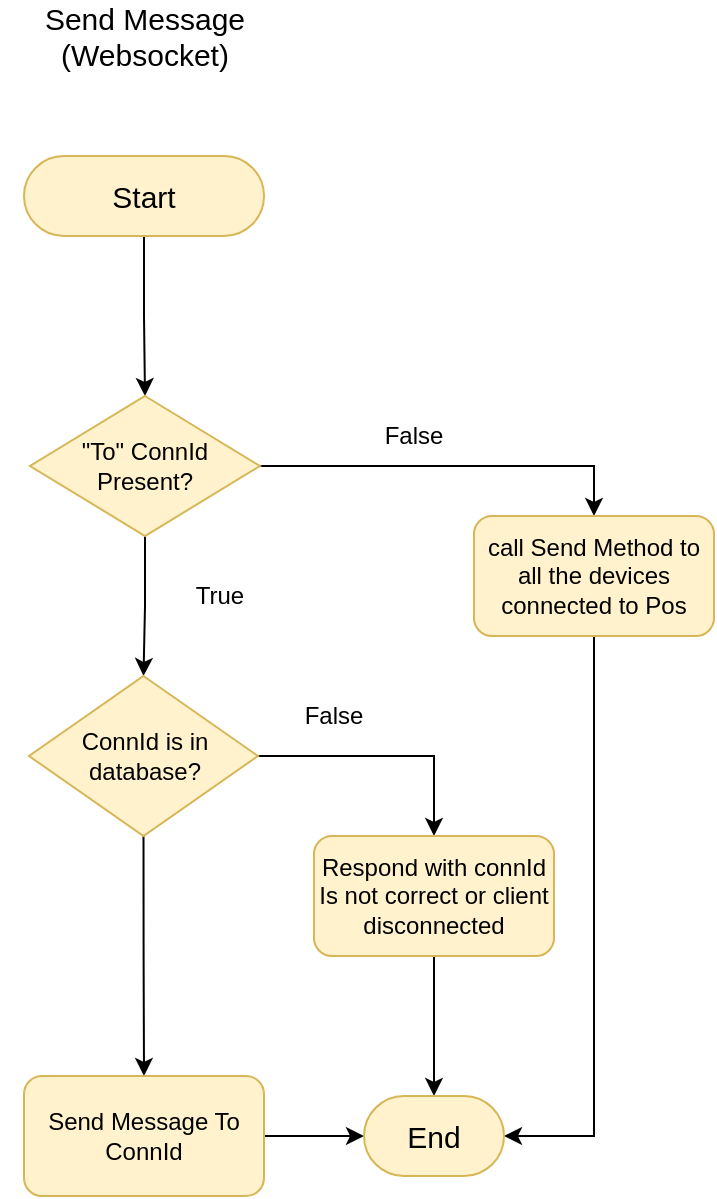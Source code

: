 <mxfile version="14.1.5" type="device"><diagram id="Ku6gCJcoZm0dtvcdWfsV" name="Page-1"><mxGraphModel dx="1422" dy="746" grid="1" gridSize="10" guides="1" tooltips="1" connect="1" arrows="1" fold="1" page="1" pageScale="1" pageWidth="850" pageHeight="1100" math="0" shadow="0"><root><mxCell id="0"/><mxCell id="1" parent="0"/><mxCell id="NFSLqfYg9aydmahbp0E4-1" value="&lt;font style=&quot;font-size: 15px&quot;&gt;Send Message (Websocket)&lt;/font&gt;" style="text;html=1;strokeColor=none;fillColor=none;align=center;verticalAlign=middle;whiteSpace=wrap;rounded=0;" vertex="1" parent="1"><mxGeometry x="353" y="20" width="145" height="20" as="geometry"/></mxCell><mxCell id="NFSLqfYg9aydmahbp0E4-5" style="edgeStyle=orthogonalEdgeStyle;rounded=0;orthogonalLoop=1;jettySize=auto;html=1;exitX=0.5;exitY=1;exitDx=0;exitDy=0;entryX=0.5;entryY=0;entryDx=0;entryDy=0;" edge="1" parent="1" source="NFSLqfYg9aydmahbp0E4-2" target="NFSLqfYg9aydmahbp0E4-4"><mxGeometry relative="1" as="geometry"/></mxCell><mxCell id="NFSLqfYg9aydmahbp0E4-2" value="&lt;font style=&quot;font-size: 15px&quot;&gt;Start&lt;/font&gt;" style="rounded=1;whiteSpace=wrap;html=1;arcSize=50;fillColor=#fff2cc;strokeColor=#d6b656;" vertex="1" parent="1"><mxGeometry x="365" y="90" width="120" height="40" as="geometry"/></mxCell><mxCell id="NFSLqfYg9aydmahbp0E4-7" style="edgeStyle=orthogonalEdgeStyle;rounded=0;orthogonalLoop=1;jettySize=auto;html=1;exitX=1;exitY=0.5;exitDx=0;exitDy=0;entryX=0.5;entryY=0;entryDx=0;entryDy=0;" edge="1" parent="1" source="NFSLqfYg9aydmahbp0E4-4" target="NFSLqfYg9aydmahbp0E4-6"><mxGeometry relative="1" as="geometry"/></mxCell><mxCell id="NFSLqfYg9aydmahbp0E4-9" style="edgeStyle=orthogonalEdgeStyle;rounded=0;orthogonalLoop=1;jettySize=auto;html=1;exitX=0.5;exitY=1;exitDx=0;exitDy=0;entryX=0.5;entryY=0;entryDx=0;entryDy=0;" edge="1" parent="1" source="NFSLqfYg9aydmahbp0E4-4" target="NFSLqfYg9aydmahbp0E4-12"><mxGeometry relative="1" as="geometry"><mxPoint x="425.5" y="350" as="targetPoint"/></mxGeometry></mxCell><mxCell id="NFSLqfYg9aydmahbp0E4-4" value="&quot;To&quot; ConnId Present?" style="rhombus;whiteSpace=wrap;html=1;fillColor=#fff2cc;strokeColor=#d6b656;" vertex="1" parent="1"><mxGeometry x="368" y="210" width="115" height="70" as="geometry"/></mxCell><mxCell id="NFSLqfYg9aydmahbp0E4-21" style="edgeStyle=orthogonalEdgeStyle;rounded=0;orthogonalLoop=1;jettySize=auto;html=1;exitX=0.5;exitY=1;exitDx=0;exitDy=0;entryX=1;entryY=0.5;entryDx=0;entryDy=0;" edge="1" parent="1" source="NFSLqfYg9aydmahbp0E4-6" target="NFSLqfYg9aydmahbp0E4-18"><mxGeometry relative="1" as="geometry"/></mxCell><mxCell id="NFSLqfYg9aydmahbp0E4-6" value="call Send Method to all the devices connected to Pos" style="rounded=1;whiteSpace=wrap;html=1;fillColor=#fff2cc;strokeColor=#d6b656;" vertex="1" parent="1"><mxGeometry x="590" y="270" width="120" height="60" as="geometry"/></mxCell><mxCell id="NFSLqfYg9aydmahbp0E4-10" value="False" style="text;html=1;strokeColor=none;fillColor=none;align=center;verticalAlign=middle;whiteSpace=wrap;rounded=0;" vertex="1" parent="1"><mxGeometry x="540" y="220" width="40" height="20" as="geometry"/></mxCell><mxCell id="NFSLqfYg9aydmahbp0E4-11" value="True" style="text;html=1;strokeColor=none;fillColor=none;align=center;verticalAlign=middle;whiteSpace=wrap;rounded=0;" vertex="1" parent="1"><mxGeometry x="443" y="300" width="40" height="20" as="geometry"/></mxCell><mxCell id="NFSLqfYg9aydmahbp0E4-14" style="edgeStyle=orthogonalEdgeStyle;rounded=0;orthogonalLoop=1;jettySize=auto;html=1;exitX=1;exitY=0.5;exitDx=0;exitDy=0;entryX=0.5;entryY=0;entryDx=0;entryDy=0;" edge="1" parent="1" source="NFSLqfYg9aydmahbp0E4-12" target="NFSLqfYg9aydmahbp0E4-13"><mxGeometry relative="1" as="geometry"/></mxCell><mxCell id="NFSLqfYg9aydmahbp0E4-17" style="edgeStyle=orthogonalEdgeStyle;rounded=0;orthogonalLoop=1;jettySize=auto;html=1;exitX=0.5;exitY=1;exitDx=0;exitDy=0;" edge="1" parent="1" source="NFSLqfYg9aydmahbp0E4-12" target="NFSLqfYg9aydmahbp0E4-16"><mxGeometry relative="1" as="geometry"/></mxCell><mxCell id="NFSLqfYg9aydmahbp0E4-12" value="&lt;span&gt;ConnId is in database?&lt;/span&gt;" style="rhombus;whiteSpace=wrap;html=1;fillColor=#fff2cc;strokeColor=#d6b656;" vertex="1" parent="1"><mxGeometry x="367.5" y="350" width="114.5" height="80" as="geometry"/></mxCell><mxCell id="NFSLqfYg9aydmahbp0E4-20" style="edgeStyle=orthogonalEdgeStyle;rounded=0;orthogonalLoop=1;jettySize=auto;html=1;exitX=0.5;exitY=1;exitDx=0;exitDy=0;" edge="1" parent="1" source="NFSLqfYg9aydmahbp0E4-13" target="NFSLqfYg9aydmahbp0E4-18"><mxGeometry relative="1" as="geometry"/></mxCell><mxCell id="NFSLqfYg9aydmahbp0E4-13" value="Respond with connId Is not correct or client disconnected" style="rounded=1;whiteSpace=wrap;html=1;fillColor=#fff2cc;strokeColor=#d6b656;" vertex="1" parent="1"><mxGeometry x="510" y="430" width="120" height="60" as="geometry"/></mxCell><mxCell id="NFSLqfYg9aydmahbp0E4-15" value="False" style="text;html=1;strokeColor=none;fillColor=none;align=center;verticalAlign=middle;whiteSpace=wrap;rounded=0;" vertex="1" parent="1"><mxGeometry x="500" y="360" width="40" height="20" as="geometry"/></mxCell><mxCell id="NFSLqfYg9aydmahbp0E4-19" style="edgeStyle=orthogonalEdgeStyle;rounded=0;orthogonalLoop=1;jettySize=auto;html=1;exitX=1;exitY=0.5;exitDx=0;exitDy=0;entryX=0;entryY=0.5;entryDx=0;entryDy=0;" edge="1" parent="1" source="NFSLqfYg9aydmahbp0E4-16" target="NFSLqfYg9aydmahbp0E4-18"><mxGeometry relative="1" as="geometry"/></mxCell><mxCell id="NFSLqfYg9aydmahbp0E4-16" value="Send Message To ConnId" style="rounded=1;whiteSpace=wrap;html=1;fillColor=#fff2cc;strokeColor=#d6b656;" vertex="1" parent="1"><mxGeometry x="365" y="550" width="120" height="60" as="geometry"/></mxCell><mxCell id="NFSLqfYg9aydmahbp0E4-18" value="&lt;font style=&quot;font-size: 15px&quot;&gt;End&lt;/font&gt;" style="rounded=1;whiteSpace=wrap;html=1;arcSize=50;fillColor=#fff2cc;strokeColor=#d6b656;" vertex="1" parent="1"><mxGeometry x="535" y="560" width="70" height="40" as="geometry"/></mxCell></root></mxGraphModel></diagram></mxfile>